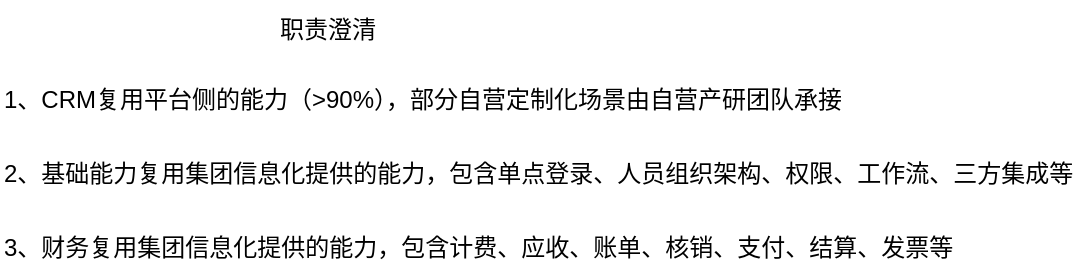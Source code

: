 <mxfile version="20.0.3" type="github">
  <diagram id="tFlNzeFDufjK3dBlxEK4" name="Page-1">
    <mxGraphModel dx="735" dy="387" grid="0" gridSize="10" guides="1" tooltips="1" connect="1" arrows="1" fold="1" page="1" pageScale="1" pageWidth="827" pageHeight="1169" math="0" shadow="0">
      <root>
        <mxCell id="0" />
        <mxCell id="1" parent="0" />
        <mxCell id="saZexbiEL7UzCukYfgM3-2" value="职责澄清" style="text;html=1;strokeColor=none;fillColor=none;align=center;verticalAlign=middle;whiteSpace=wrap;rounded=0;" vertex="1" parent="1">
          <mxGeometry x="208" y="696" width="60" height="30" as="geometry" />
        </mxCell>
        <mxCell id="saZexbiEL7UzCukYfgM3-3" value="1、CRM复用平台侧的能力（&amp;gt;90%），部分自营定制化场景由自营产研团队承接" style="text;html=1;strokeColor=none;fillColor=none;align=left;verticalAlign=middle;whiteSpace=wrap;rounded=0;" vertex="1" parent="1">
          <mxGeometry x="74" y="731" width="467" height="30" as="geometry" />
        </mxCell>
        <mxCell id="saZexbiEL7UzCukYfgM3-4" value="2、基础能力复用集团信息化提供的能力，包含单点登录、人员组织架构、权限、工作流、三方集成等" style="text;html=1;strokeColor=none;fillColor=none;align=left;verticalAlign=middle;whiteSpace=wrap;rounded=0;" vertex="1" parent="1">
          <mxGeometry x="74" y="768" width="542" height="30" as="geometry" />
        </mxCell>
        <mxCell id="saZexbiEL7UzCukYfgM3-5" value="3、财务复用集团信息化提供的能力，包含计费、应收、账单、核销、支付、结算、发票等" style="text;html=1;strokeColor=none;fillColor=none;align=left;verticalAlign=middle;whiteSpace=wrap;rounded=0;" vertex="1" parent="1">
          <mxGeometry x="74" y="805" width="485" height="30" as="geometry" />
        </mxCell>
      </root>
    </mxGraphModel>
  </diagram>
</mxfile>
